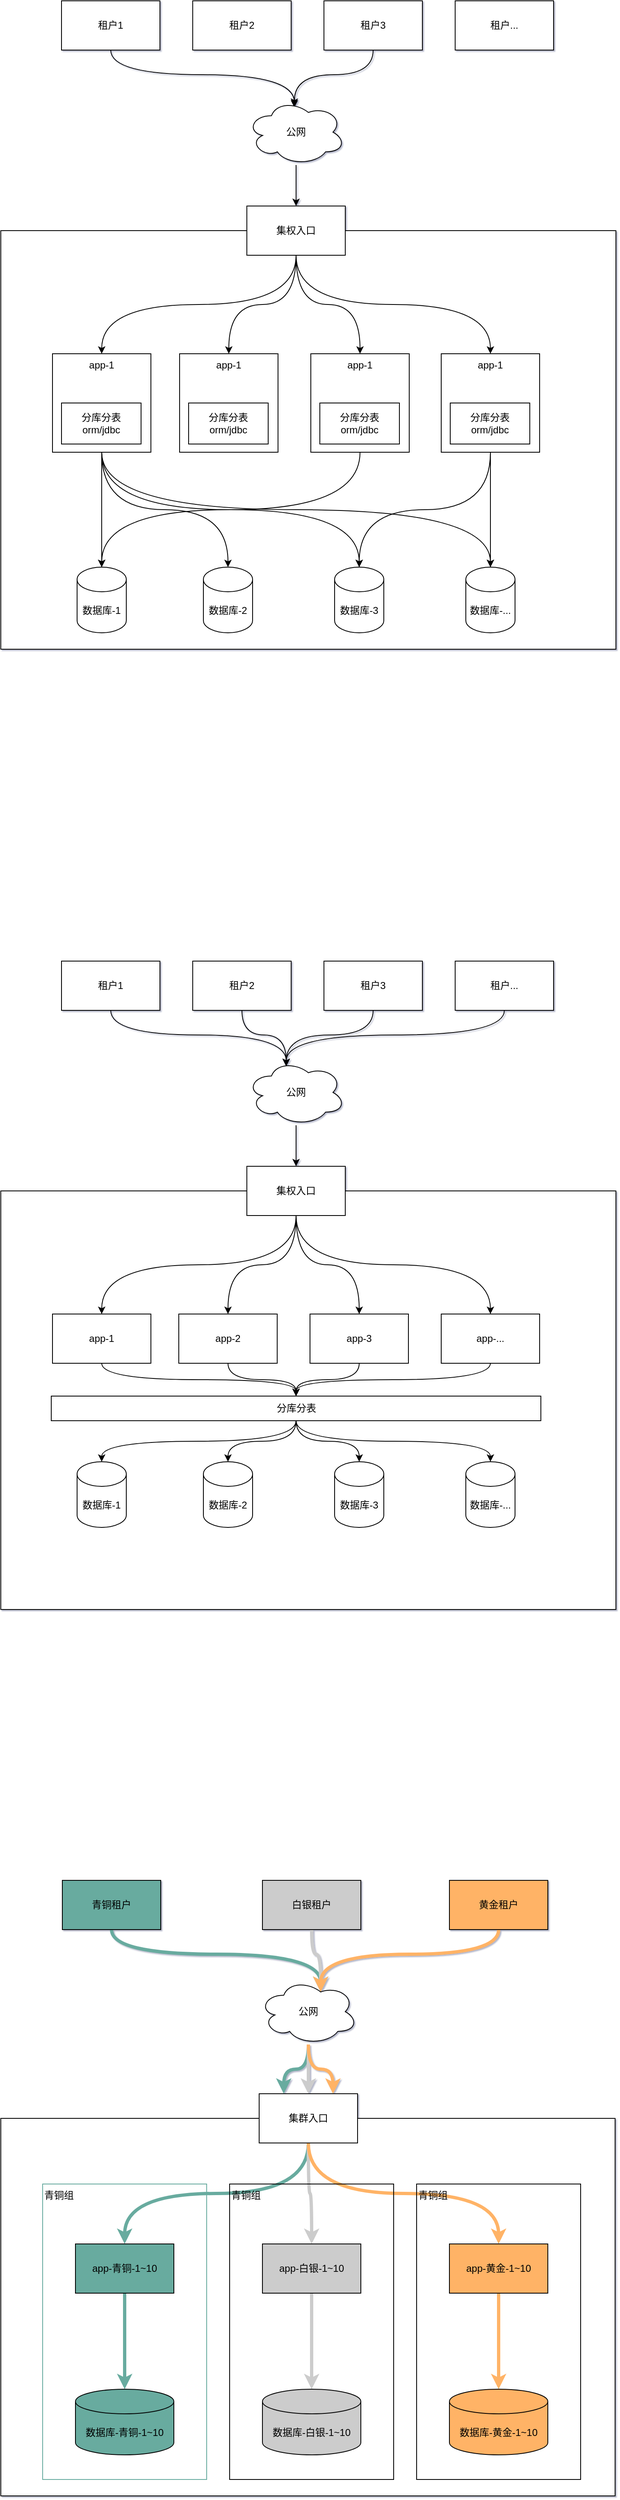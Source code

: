 <mxfile version="17.5.0" type="github">
  <diagram id="xMcO6NegRns5GpdnaejM" name="第 1 页">
    <mxGraphModel dx="1426" dy="794" grid="0" gridSize="10" guides="1" tooltips="1" connect="1" arrows="1" fold="1" page="1" pageScale="1" pageWidth="827" pageHeight="1169" math="0" shadow="1">
      <root>
        <mxCell id="0" />
        <mxCell id="1" parent="0" />
        <mxCell id="xiwiBXfIHb9HTJqX0gxW-41" style="edgeStyle=orthogonalEdgeStyle;curved=1;rounded=0;orthogonalLoop=1;jettySize=auto;html=1;entryX=0.483;entryY=0.125;entryDx=0;entryDy=0;entryPerimeter=0;exitX=0.5;exitY=1;exitDx=0;exitDy=0;" parent="1" source="xiwiBXfIHb9HTJqX0gxW-1" target="xiwiBXfIHb9HTJqX0gxW-5" edge="1">
          <mxGeometry relative="1" as="geometry" />
        </mxCell>
        <mxCell id="xiwiBXfIHb9HTJqX0gxW-1" value="租户1" style="rounded=0;whiteSpace=wrap;html=1;" parent="1" vertex="1">
          <mxGeometry x="115" y="160" width="120" height="60" as="geometry" />
        </mxCell>
        <mxCell id="xiwiBXfIHb9HTJqX0gxW-2" value="租户2" style="rounded=0;whiteSpace=wrap;html=1;" parent="1" vertex="1">
          <mxGeometry x="275" y="160" width="120" height="60" as="geometry" />
        </mxCell>
        <mxCell id="xiwiBXfIHb9HTJqX0gxW-57" style="edgeStyle=orthogonalEdgeStyle;curved=1;rounded=0;orthogonalLoop=1;jettySize=auto;html=1;entryX=0.483;entryY=0.1;entryDx=0;entryDy=0;entryPerimeter=0;" parent="1" source="xiwiBXfIHb9HTJqX0gxW-3" target="xiwiBXfIHb9HTJqX0gxW-5" edge="1">
          <mxGeometry relative="1" as="geometry" />
        </mxCell>
        <mxCell id="xiwiBXfIHb9HTJqX0gxW-3" value="租户3" style="rounded=0;whiteSpace=wrap;html=1;" parent="1" vertex="1">
          <mxGeometry x="435" y="160" width="120" height="60" as="geometry" />
        </mxCell>
        <mxCell id="xiwiBXfIHb9HTJqX0gxW-4" value="租户..." style="rounded=0;whiteSpace=wrap;html=1;" parent="1" vertex="1">
          <mxGeometry x="595" y="160" width="120" height="60" as="geometry" />
        </mxCell>
        <mxCell id="xiwiBXfIHb9HTJqX0gxW-42" style="edgeStyle=orthogonalEdgeStyle;curved=1;rounded=0;orthogonalLoop=1;jettySize=auto;html=1;entryX=0.5;entryY=0;entryDx=0;entryDy=0;" parent="1" source="xiwiBXfIHb9HTJqX0gxW-5" target="xiwiBXfIHb9HTJqX0gxW-7" edge="1">
          <mxGeometry relative="1" as="geometry" />
        </mxCell>
        <mxCell id="xiwiBXfIHb9HTJqX0gxW-5" value="公网" style="ellipse;shape=cloud;whiteSpace=wrap;html=1;" parent="1" vertex="1">
          <mxGeometry x="341" y="280" width="120" height="80" as="geometry" />
        </mxCell>
        <mxCell id="xiwiBXfIHb9HTJqX0gxW-6" value="" style="rounded=0;whiteSpace=wrap;html=1;" parent="1" vertex="1">
          <mxGeometry x="41" y="440" width="750" height="510" as="geometry" />
        </mxCell>
        <mxCell id="xiwiBXfIHb9HTJqX0gxW-44" style="edgeStyle=orthogonalEdgeStyle;curved=1;rounded=0;orthogonalLoop=1;jettySize=auto;html=1;entryX=0.5;entryY=0;entryDx=0;entryDy=0;exitX=0.5;exitY=1;exitDx=0;exitDy=0;" parent="1" source="xiwiBXfIHb9HTJqX0gxW-7" target="xiwiBXfIHb9HTJqX0gxW-8" edge="1">
          <mxGeometry relative="1" as="geometry" />
        </mxCell>
        <mxCell id="xiwiBXfIHb9HTJqX0gxW-46" style="edgeStyle=orthogonalEdgeStyle;curved=1;rounded=0;orthogonalLoop=1;jettySize=auto;html=1;entryX=0.5;entryY=0;entryDx=0;entryDy=0;" parent="1" source="xiwiBXfIHb9HTJqX0gxW-7" target="xiwiBXfIHb9HTJqX0gxW-35" edge="1">
          <mxGeometry relative="1" as="geometry" />
        </mxCell>
        <mxCell id="xiwiBXfIHb9HTJqX0gxW-47" style="edgeStyle=orthogonalEdgeStyle;curved=1;rounded=0;orthogonalLoop=1;jettySize=auto;html=1;entryX=0.5;entryY=0;entryDx=0;entryDy=0;" parent="1" source="xiwiBXfIHb9HTJqX0gxW-7" target="xiwiBXfIHb9HTJqX0gxW-37" edge="1">
          <mxGeometry relative="1" as="geometry" />
        </mxCell>
        <mxCell id="xiwiBXfIHb9HTJqX0gxW-48" style="edgeStyle=orthogonalEdgeStyle;curved=1;rounded=0;orthogonalLoop=1;jettySize=auto;html=1;entryX=0.5;entryY=0;entryDx=0;entryDy=0;exitX=0.5;exitY=1;exitDx=0;exitDy=0;" parent="1" source="xiwiBXfIHb9HTJqX0gxW-7" target="xiwiBXfIHb9HTJqX0gxW-39" edge="1">
          <mxGeometry relative="1" as="geometry" />
        </mxCell>
        <mxCell id="xiwiBXfIHb9HTJqX0gxW-7" value="集权入口" style="rounded=0;whiteSpace=wrap;html=1;" parent="1" vertex="1">
          <mxGeometry x="341" y="410" width="120" height="60" as="geometry" />
        </mxCell>
        <mxCell id="xiwiBXfIHb9HTJqX0gxW-50" style="edgeStyle=orthogonalEdgeStyle;curved=1;rounded=0;orthogonalLoop=1;jettySize=auto;html=1;entryX=0.5;entryY=0;entryDx=0;entryDy=0;entryPerimeter=0;" parent="1" source="xiwiBXfIHb9HTJqX0gxW-8" target="xiwiBXfIHb9HTJqX0gxW-13" edge="1">
          <mxGeometry relative="1" as="geometry" />
        </mxCell>
        <mxCell id="xiwiBXfIHb9HTJqX0gxW-51" style="edgeStyle=orthogonalEdgeStyle;curved=1;rounded=0;orthogonalLoop=1;jettySize=auto;html=1;entryX=0.5;entryY=0;entryDx=0;entryDy=0;entryPerimeter=0;exitX=0.5;exitY=1;exitDx=0;exitDy=0;" parent="1" source="xiwiBXfIHb9HTJqX0gxW-8" target="xiwiBXfIHb9HTJqX0gxW-14" edge="1">
          <mxGeometry relative="1" as="geometry" />
        </mxCell>
        <mxCell id="xiwiBXfIHb9HTJqX0gxW-52" style="edgeStyle=orthogonalEdgeStyle;curved=1;rounded=0;orthogonalLoop=1;jettySize=auto;html=1;entryX=0.5;entryY=0;entryDx=0;entryDy=0;entryPerimeter=0;exitX=0.5;exitY=1;exitDx=0;exitDy=0;" parent="1" source="xiwiBXfIHb9HTJqX0gxW-8" target="xiwiBXfIHb9HTJqX0gxW-15" edge="1">
          <mxGeometry relative="1" as="geometry" />
        </mxCell>
        <mxCell id="xiwiBXfIHb9HTJqX0gxW-53" style="edgeStyle=orthogonalEdgeStyle;curved=1;rounded=0;orthogonalLoop=1;jettySize=auto;html=1;entryX=0.5;entryY=0;entryDx=0;entryDy=0;entryPerimeter=0;exitX=0.5;exitY=1;exitDx=0;exitDy=0;" parent="1" source="xiwiBXfIHb9HTJqX0gxW-8" target="xiwiBXfIHb9HTJqX0gxW-16" edge="1">
          <mxGeometry relative="1" as="geometry" />
        </mxCell>
        <mxCell id="xiwiBXfIHb9HTJqX0gxW-8" value="app-1" style="rounded=0;whiteSpace=wrap;html=1;verticalAlign=top;" parent="1" vertex="1">
          <mxGeometry x="104" y="590" width="120" height="120" as="geometry" />
        </mxCell>
        <mxCell id="xiwiBXfIHb9HTJqX0gxW-13" value="数据库-1" style="shape=cylinder3;whiteSpace=wrap;html=1;boundedLbl=1;backgroundOutline=1;size=15;" parent="1" vertex="1">
          <mxGeometry x="134" y="850" width="60" height="80" as="geometry" />
        </mxCell>
        <mxCell id="xiwiBXfIHb9HTJqX0gxW-14" value="数据库-2" style="shape=cylinder3;whiteSpace=wrap;html=1;boundedLbl=1;backgroundOutline=1;size=15;" parent="1" vertex="1">
          <mxGeometry x="288" y="850" width="60" height="80" as="geometry" />
        </mxCell>
        <mxCell id="xiwiBXfIHb9HTJqX0gxW-15" value="数据库-3" style="shape=cylinder3;whiteSpace=wrap;html=1;boundedLbl=1;backgroundOutline=1;size=15;" parent="1" vertex="1">
          <mxGeometry x="448" y="850" width="60" height="80" as="geometry" />
        </mxCell>
        <mxCell id="xiwiBXfIHb9HTJqX0gxW-16" value="数据库-..." style="shape=cylinder3;whiteSpace=wrap;html=1;boundedLbl=1;backgroundOutline=1;size=15;" parent="1" vertex="1">
          <mxGeometry x="608" y="850" width="60" height="80" as="geometry" />
        </mxCell>
        <mxCell id="xiwiBXfIHb9HTJqX0gxW-66" style="edgeStyle=orthogonalEdgeStyle;curved=1;rounded=0;orthogonalLoop=1;jettySize=auto;html=1;entryX=0.4;entryY=0.1;entryDx=0;entryDy=0;entryPerimeter=0;exitX=0.5;exitY=1;exitDx=0;exitDy=0;" parent="1" source="xiwiBXfIHb9HTJqX0gxW-18" target="xiwiBXfIHb9HTJqX0gxW-22" edge="1">
          <mxGeometry relative="1" as="geometry" />
        </mxCell>
        <mxCell id="xiwiBXfIHb9HTJqX0gxW-18" value="租户1" style="rounded=0;whiteSpace=wrap;html=1;" parent="1" vertex="1">
          <mxGeometry x="115" y="1330" width="120" height="60" as="geometry" />
        </mxCell>
        <mxCell id="xiwiBXfIHb9HTJqX0gxW-67" style="edgeStyle=orthogonalEdgeStyle;curved=1;rounded=0;orthogonalLoop=1;jettySize=auto;html=1;entryX=0.4;entryY=0.1;entryDx=0;entryDy=0;entryPerimeter=0;" parent="1" source="xiwiBXfIHb9HTJqX0gxW-19" target="xiwiBXfIHb9HTJqX0gxW-22" edge="1">
          <mxGeometry relative="1" as="geometry" />
        </mxCell>
        <mxCell id="xiwiBXfIHb9HTJqX0gxW-19" value="租户2" style="rounded=0;whiteSpace=wrap;html=1;" parent="1" vertex="1">
          <mxGeometry x="275" y="1330" width="120" height="60" as="geometry" />
        </mxCell>
        <mxCell id="xiwiBXfIHb9HTJqX0gxW-68" style="edgeStyle=orthogonalEdgeStyle;curved=1;rounded=0;orthogonalLoop=1;jettySize=auto;html=1;entryX=0.4;entryY=0.1;entryDx=0;entryDy=0;entryPerimeter=0;" parent="1" source="xiwiBXfIHb9HTJqX0gxW-20" target="xiwiBXfIHb9HTJqX0gxW-22" edge="1">
          <mxGeometry relative="1" as="geometry" />
        </mxCell>
        <mxCell id="xiwiBXfIHb9HTJqX0gxW-20" value="租户3" style="rounded=0;whiteSpace=wrap;html=1;" parent="1" vertex="1">
          <mxGeometry x="435" y="1330" width="120" height="60" as="geometry" />
        </mxCell>
        <mxCell id="xiwiBXfIHb9HTJqX0gxW-69" style="edgeStyle=orthogonalEdgeStyle;curved=1;rounded=0;orthogonalLoop=1;jettySize=auto;html=1;entryX=0.4;entryY=0.1;entryDx=0;entryDy=0;entryPerimeter=0;exitX=0.5;exitY=1;exitDx=0;exitDy=0;" parent="1" source="xiwiBXfIHb9HTJqX0gxW-21" target="xiwiBXfIHb9HTJqX0gxW-22" edge="1">
          <mxGeometry relative="1" as="geometry" />
        </mxCell>
        <mxCell id="xiwiBXfIHb9HTJqX0gxW-21" value="租户..." style="rounded=0;whiteSpace=wrap;html=1;" parent="1" vertex="1">
          <mxGeometry x="595" y="1330" width="120" height="60" as="geometry" />
        </mxCell>
        <mxCell id="xiwiBXfIHb9HTJqX0gxW-70" style="edgeStyle=orthogonalEdgeStyle;curved=1;rounded=0;orthogonalLoop=1;jettySize=auto;html=1;entryX=0.5;entryY=0;entryDx=0;entryDy=0;" parent="1" source="xiwiBXfIHb9HTJqX0gxW-22" target="xiwiBXfIHb9HTJqX0gxW-24" edge="1">
          <mxGeometry relative="1" as="geometry" />
        </mxCell>
        <mxCell id="xiwiBXfIHb9HTJqX0gxW-22" value="公网" style="ellipse;shape=cloud;whiteSpace=wrap;html=1;" parent="1" vertex="1">
          <mxGeometry x="341" y="1450" width="120" height="80" as="geometry" />
        </mxCell>
        <mxCell id="xiwiBXfIHb9HTJqX0gxW-23" value="" style="rounded=0;whiteSpace=wrap;html=1;" parent="1" vertex="1">
          <mxGeometry x="41" y="1610" width="750" height="510" as="geometry" />
        </mxCell>
        <mxCell id="xiwiBXfIHb9HTJqX0gxW-71" style="edgeStyle=orthogonalEdgeStyle;curved=1;rounded=0;orthogonalLoop=1;jettySize=auto;html=1;entryX=0.5;entryY=0;entryDx=0;entryDy=0;exitX=0.5;exitY=1;exitDx=0;exitDy=0;" parent="1" source="xiwiBXfIHb9HTJqX0gxW-24" target="xiwiBXfIHb9HTJqX0gxW-25" edge="1">
          <mxGeometry relative="1" as="geometry" />
        </mxCell>
        <mxCell id="xiwiBXfIHb9HTJqX0gxW-72" style="edgeStyle=orthogonalEdgeStyle;curved=1;rounded=0;orthogonalLoop=1;jettySize=auto;html=1;entryX=0.5;entryY=0;entryDx=0;entryDy=0;" parent="1" source="xiwiBXfIHb9HTJqX0gxW-24" target="xiwiBXfIHb9HTJqX0gxW-26" edge="1">
          <mxGeometry relative="1" as="geometry" />
        </mxCell>
        <mxCell id="xiwiBXfIHb9HTJqX0gxW-73" style="edgeStyle=orthogonalEdgeStyle;curved=1;rounded=0;orthogonalLoop=1;jettySize=auto;html=1;entryX=0.5;entryY=0;entryDx=0;entryDy=0;" parent="1" source="xiwiBXfIHb9HTJqX0gxW-24" target="xiwiBXfIHb9HTJqX0gxW-27" edge="1">
          <mxGeometry relative="1" as="geometry" />
        </mxCell>
        <mxCell id="xiwiBXfIHb9HTJqX0gxW-74" style="edgeStyle=orthogonalEdgeStyle;curved=1;rounded=0;orthogonalLoop=1;jettySize=auto;html=1;entryX=0.5;entryY=0;entryDx=0;entryDy=0;exitX=0.5;exitY=1;exitDx=0;exitDy=0;" parent="1" source="xiwiBXfIHb9HTJqX0gxW-24" target="xiwiBXfIHb9HTJqX0gxW-28" edge="1">
          <mxGeometry relative="1" as="geometry" />
        </mxCell>
        <mxCell id="xiwiBXfIHb9HTJqX0gxW-24" value="集权入口" style="rounded=0;whiteSpace=wrap;html=1;" parent="1" vertex="1">
          <mxGeometry x="341" y="1580" width="120" height="60" as="geometry" />
        </mxCell>
        <mxCell id="xiwiBXfIHb9HTJqX0gxW-58" style="edgeStyle=orthogonalEdgeStyle;curved=1;rounded=0;orthogonalLoop=1;jettySize=auto;html=1;entryX=0.5;entryY=0;entryDx=0;entryDy=0;" parent="1" source="xiwiBXfIHb9HTJqX0gxW-25" target="xiwiBXfIHb9HTJqX0gxW-33" edge="1">
          <mxGeometry relative="1" as="geometry" />
        </mxCell>
        <mxCell id="xiwiBXfIHb9HTJqX0gxW-25" value="app-1" style="rounded=0;whiteSpace=wrap;html=1;" parent="1" vertex="1">
          <mxGeometry x="104" y="1760" width="120" height="60" as="geometry" />
        </mxCell>
        <mxCell id="xiwiBXfIHb9HTJqX0gxW-59" style="edgeStyle=orthogonalEdgeStyle;curved=1;rounded=0;orthogonalLoop=1;jettySize=auto;html=1;entryX=0.5;entryY=0;entryDx=0;entryDy=0;" parent="1" source="xiwiBXfIHb9HTJqX0gxW-26" target="xiwiBXfIHb9HTJqX0gxW-33" edge="1">
          <mxGeometry relative="1" as="geometry" />
        </mxCell>
        <mxCell id="xiwiBXfIHb9HTJqX0gxW-26" value="app-2" style="rounded=0;whiteSpace=wrap;html=1;" parent="1" vertex="1">
          <mxGeometry x="258" y="1760" width="120" height="60" as="geometry" />
        </mxCell>
        <mxCell id="xiwiBXfIHb9HTJqX0gxW-60" style="edgeStyle=orthogonalEdgeStyle;curved=1;rounded=0;orthogonalLoop=1;jettySize=auto;html=1;entryX=0.5;entryY=0;entryDx=0;entryDy=0;" parent="1" source="xiwiBXfIHb9HTJqX0gxW-27" target="xiwiBXfIHb9HTJqX0gxW-33" edge="1">
          <mxGeometry relative="1" as="geometry" />
        </mxCell>
        <mxCell id="xiwiBXfIHb9HTJqX0gxW-27" value="app-3" style="rounded=0;whiteSpace=wrap;html=1;" parent="1" vertex="1">
          <mxGeometry x="418" y="1760" width="120" height="60" as="geometry" />
        </mxCell>
        <mxCell id="xiwiBXfIHb9HTJqX0gxW-61" style="edgeStyle=orthogonalEdgeStyle;curved=1;rounded=0;orthogonalLoop=1;jettySize=auto;html=1;entryX=0.5;entryY=0;entryDx=0;entryDy=0;" parent="1" source="xiwiBXfIHb9HTJqX0gxW-28" target="xiwiBXfIHb9HTJqX0gxW-33" edge="1">
          <mxGeometry relative="1" as="geometry" />
        </mxCell>
        <mxCell id="xiwiBXfIHb9HTJqX0gxW-28" value="app-..." style="rounded=0;whiteSpace=wrap;html=1;" parent="1" vertex="1">
          <mxGeometry x="578" y="1760" width="120" height="60" as="geometry" />
        </mxCell>
        <mxCell id="xiwiBXfIHb9HTJqX0gxW-29" value="数据库-1" style="shape=cylinder3;whiteSpace=wrap;html=1;boundedLbl=1;backgroundOutline=1;size=15;" parent="1" vertex="1">
          <mxGeometry x="134" y="1940" width="60" height="80" as="geometry" />
        </mxCell>
        <mxCell id="xiwiBXfIHb9HTJqX0gxW-30" value="数据库-2" style="shape=cylinder3;whiteSpace=wrap;html=1;boundedLbl=1;backgroundOutline=1;size=15;" parent="1" vertex="1">
          <mxGeometry x="288" y="1940" width="60" height="80" as="geometry" />
        </mxCell>
        <mxCell id="xiwiBXfIHb9HTJqX0gxW-31" value="数据库-3" style="shape=cylinder3;whiteSpace=wrap;html=1;boundedLbl=1;backgroundOutline=1;size=15;" parent="1" vertex="1">
          <mxGeometry x="448" y="1940" width="60" height="80" as="geometry" />
        </mxCell>
        <mxCell id="xiwiBXfIHb9HTJqX0gxW-32" value="数据库-..." style="shape=cylinder3;whiteSpace=wrap;html=1;boundedLbl=1;backgroundOutline=1;size=15;" parent="1" vertex="1">
          <mxGeometry x="608" y="1940" width="60" height="80" as="geometry" />
        </mxCell>
        <mxCell id="xiwiBXfIHb9HTJqX0gxW-62" style="edgeStyle=orthogonalEdgeStyle;curved=1;rounded=0;orthogonalLoop=1;jettySize=auto;html=1;entryX=0.5;entryY=0;entryDx=0;entryDy=0;entryPerimeter=0;" parent="1" source="xiwiBXfIHb9HTJqX0gxW-33" target="xiwiBXfIHb9HTJqX0gxW-29" edge="1">
          <mxGeometry relative="1" as="geometry" />
        </mxCell>
        <mxCell id="xiwiBXfIHb9HTJqX0gxW-63" style="edgeStyle=orthogonalEdgeStyle;curved=1;rounded=0;orthogonalLoop=1;jettySize=auto;html=1;entryX=0.5;entryY=0;entryDx=0;entryDy=0;entryPerimeter=0;" parent="1" source="xiwiBXfIHb9HTJqX0gxW-33" target="xiwiBXfIHb9HTJqX0gxW-30" edge="1">
          <mxGeometry relative="1" as="geometry" />
        </mxCell>
        <mxCell id="xiwiBXfIHb9HTJqX0gxW-64" style="edgeStyle=orthogonalEdgeStyle;curved=1;rounded=0;orthogonalLoop=1;jettySize=auto;html=1;entryX=0.5;entryY=0;entryDx=0;entryDy=0;entryPerimeter=0;" parent="1" source="xiwiBXfIHb9HTJqX0gxW-33" target="xiwiBXfIHb9HTJqX0gxW-31" edge="1">
          <mxGeometry relative="1" as="geometry" />
        </mxCell>
        <mxCell id="xiwiBXfIHb9HTJqX0gxW-65" style="edgeStyle=orthogonalEdgeStyle;curved=1;rounded=0;orthogonalLoop=1;jettySize=auto;html=1;entryX=0.5;entryY=0;entryDx=0;entryDy=0;entryPerimeter=0;" parent="1" source="xiwiBXfIHb9HTJqX0gxW-33" target="xiwiBXfIHb9HTJqX0gxW-32" edge="1">
          <mxGeometry relative="1" as="geometry" />
        </mxCell>
        <mxCell id="xiwiBXfIHb9HTJqX0gxW-33" value="分库分表" style="rounded=0;whiteSpace=wrap;html=1;" parent="1" vertex="1">
          <mxGeometry x="102.5" y="1860" width="597" height="30" as="geometry" />
        </mxCell>
        <mxCell id="xiwiBXfIHb9HTJqX0gxW-34" value="分库分表&lt;br&gt;orm/jdbc" style="rounded=0;whiteSpace=wrap;html=1;" parent="1" vertex="1">
          <mxGeometry x="115" y="650" width="97" height="50" as="geometry" />
        </mxCell>
        <mxCell id="xiwiBXfIHb9HTJqX0gxW-35" value="app-1" style="rounded=0;whiteSpace=wrap;html=1;verticalAlign=top;" parent="1" vertex="1">
          <mxGeometry x="259" y="590" width="120" height="120" as="geometry" />
        </mxCell>
        <mxCell id="xiwiBXfIHb9HTJqX0gxW-36" value="分库分表&lt;br&gt;orm/jdbc" style="rounded=0;whiteSpace=wrap;html=1;" parent="1" vertex="1">
          <mxGeometry x="270" y="650" width="97" height="50" as="geometry" />
        </mxCell>
        <mxCell id="xiwiBXfIHb9HTJqX0gxW-54" style="edgeStyle=orthogonalEdgeStyle;curved=1;rounded=0;orthogonalLoop=1;jettySize=auto;html=1;entryX=0.5;entryY=0;entryDx=0;entryDy=0;entryPerimeter=0;exitX=0.5;exitY=1;exitDx=0;exitDy=0;" parent="1" source="xiwiBXfIHb9HTJqX0gxW-37" target="xiwiBXfIHb9HTJqX0gxW-13" edge="1">
          <mxGeometry relative="1" as="geometry" />
        </mxCell>
        <mxCell id="xiwiBXfIHb9HTJqX0gxW-37" value="app-1" style="rounded=0;whiteSpace=wrap;html=1;verticalAlign=top;" parent="1" vertex="1">
          <mxGeometry x="419" y="590" width="120" height="120" as="geometry" />
        </mxCell>
        <mxCell id="xiwiBXfIHb9HTJqX0gxW-38" value="分库分表&lt;br&gt;orm/jdbc" style="rounded=0;whiteSpace=wrap;html=1;" parent="1" vertex="1">
          <mxGeometry x="430" y="650" width="97" height="50" as="geometry" />
        </mxCell>
        <mxCell id="xiwiBXfIHb9HTJqX0gxW-55" style="edgeStyle=orthogonalEdgeStyle;curved=1;rounded=0;orthogonalLoop=1;jettySize=auto;html=1;entryX=0.5;entryY=0;entryDx=0;entryDy=0;entryPerimeter=0;exitX=0.5;exitY=1;exitDx=0;exitDy=0;" parent="1" source="xiwiBXfIHb9HTJqX0gxW-39" target="xiwiBXfIHb9HTJqX0gxW-15" edge="1">
          <mxGeometry relative="1" as="geometry" />
        </mxCell>
        <mxCell id="xiwiBXfIHb9HTJqX0gxW-56" style="edgeStyle=orthogonalEdgeStyle;curved=1;rounded=0;orthogonalLoop=1;jettySize=auto;html=1;entryX=0.5;entryY=0;entryDx=0;entryDy=0;entryPerimeter=0;" parent="1" source="xiwiBXfIHb9HTJqX0gxW-39" target="xiwiBXfIHb9HTJqX0gxW-16" edge="1">
          <mxGeometry relative="1" as="geometry" />
        </mxCell>
        <mxCell id="xiwiBXfIHb9HTJqX0gxW-39" value="app-1" style="rounded=0;whiteSpace=wrap;html=1;verticalAlign=top;" parent="1" vertex="1">
          <mxGeometry x="578" y="590" width="120" height="120" as="geometry" />
        </mxCell>
        <mxCell id="xiwiBXfIHb9HTJqX0gxW-40" value="分库分表&lt;br&gt;orm/jdbc" style="rounded=0;whiteSpace=wrap;html=1;" parent="1" vertex="1">
          <mxGeometry x="589" y="650" width="97" height="50" as="geometry" />
        </mxCell>
        <mxCell id="xiwiBXfIHb9HTJqX0gxW-91" style="edgeStyle=orthogonalEdgeStyle;curved=1;rounded=0;orthogonalLoop=1;jettySize=auto;html=1;entryX=0.625;entryY=0.2;entryDx=0;entryDy=0;entryPerimeter=0;exitX=0.5;exitY=1;exitDx=0;exitDy=0;strokeColor=#67AB9F;strokeWidth=4;" parent="1" source="xiwiBXfIHb9HTJqX0gxW-75" target="xiwiBXfIHb9HTJqX0gxW-79" edge="1">
          <mxGeometry relative="1" as="geometry" />
        </mxCell>
        <mxCell id="xiwiBXfIHb9HTJqX0gxW-75" value="青铜租户" style="rounded=0;whiteSpace=wrap;html=1;fillColor=#67AB9F;" parent="1" vertex="1">
          <mxGeometry x="116" y="2450" width="120" height="60" as="geometry" />
        </mxCell>
        <mxCell id="xiwiBXfIHb9HTJqX0gxW-96" style="edgeStyle=orthogonalEdgeStyle;curved=1;rounded=0;orthogonalLoop=1;jettySize=auto;html=1;entryX=0.625;entryY=0.2;entryDx=0;entryDy=0;entryPerimeter=0;strokeColor=#CCCCCC;strokeWidth=4;" parent="1" source="xiwiBXfIHb9HTJqX0gxW-76" target="xiwiBXfIHb9HTJqX0gxW-79" edge="1">
          <mxGeometry relative="1" as="geometry" />
        </mxCell>
        <mxCell id="xiwiBXfIHb9HTJqX0gxW-76" value="白银租户" style="rounded=0;whiteSpace=wrap;html=1;fillColor=#CCCCCC;" parent="1" vertex="1">
          <mxGeometry x="360" y="2450" width="120" height="60" as="geometry" />
        </mxCell>
        <mxCell id="xiwiBXfIHb9HTJqX0gxW-100" style="edgeStyle=orthogonalEdgeStyle;curved=1;rounded=0;orthogonalLoop=1;jettySize=auto;html=1;entryX=0.625;entryY=0.2;entryDx=0;entryDy=0;entryPerimeter=0;strokeColor=#FFB366;exitX=0.5;exitY=1;exitDx=0;exitDy=0;strokeWidth=4;" parent="1" source="xiwiBXfIHb9HTJqX0gxW-77" target="xiwiBXfIHb9HTJqX0gxW-79" edge="1">
          <mxGeometry relative="1" as="geometry" />
        </mxCell>
        <mxCell id="xiwiBXfIHb9HTJqX0gxW-77" value="黄金租户" style="rounded=0;whiteSpace=wrap;html=1;fillColor=#FFB366;" parent="1" vertex="1">
          <mxGeometry x="588" y="2450" width="120" height="60" as="geometry" />
        </mxCell>
        <mxCell id="xiwiBXfIHb9HTJqX0gxW-92" style="edgeStyle=orthogonalEdgeStyle;curved=1;rounded=0;orthogonalLoop=1;jettySize=auto;html=1;entryX=0.25;entryY=0;entryDx=0;entryDy=0;strokeColor=#67AB9F;strokeWidth=4;" parent="1" source="xiwiBXfIHb9HTJqX0gxW-79" target="xiwiBXfIHb9HTJqX0gxW-81" edge="1">
          <mxGeometry relative="1" as="geometry" />
        </mxCell>
        <mxCell id="xiwiBXfIHb9HTJqX0gxW-97" style="edgeStyle=orthogonalEdgeStyle;curved=1;rounded=0;orthogonalLoop=1;jettySize=auto;html=1;entryX=0.5;entryY=0;entryDx=0;entryDy=0;strokeColor=#CCCCCC;strokeWidth=4;" parent="1" source="xiwiBXfIHb9HTJqX0gxW-79" target="xiwiBXfIHb9HTJqX0gxW-81" edge="1">
          <mxGeometry relative="1" as="geometry" />
        </mxCell>
        <mxCell id="xiwiBXfIHb9HTJqX0gxW-101" style="edgeStyle=orthogonalEdgeStyle;curved=1;rounded=0;orthogonalLoop=1;jettySize=auto;html=1;entryX=0.75;entryY=0;entryDx=0;entryDy=0;strokeColor=#FFB366;strokeWidth=4;" parent="1" source="xiwiBXfIHb9HTJqX0gxW-79" target="xiwiBXfIHb9HTJqX0gxW-81" edge="1">
          <mxGeometry relative="1" as="geometry" />
        </mxCell>
        <mxCell id="xiwiBXfIHb9HTJqX0gxW-79" value="公网" style="ellipse;shape=cloud;whiteSpace=wrap;html=1;" parent="1" vertex="1">
          <mxGeometry x="356" y="2570" width="120" height="80" as="geometry" />
        </mxCell>
        <mxCell id="xiwiBXfIHb9HTJqX0gxW-80" value="" style="rounded=0;whiteSpace=wrap;html=1;" parent="1" vertex="1">
          <mxGeometry x="41" y="2740" width="749" height="460" as="geometry" />
        </mxCell>
        <mxCell id="xiwiBXfIHb9HTJqX0gxW-94" style="edgeStyle=orthogonalEdgeStyle;curved=1;rounded=0;orthogonalLoop=1;jettySize=auto;html=1;entryX=0.5;entryY=0;entryDx=0;entryDy=0;strokeColor=#67AB9F;exitX=0.5;exitY=1;exitDx=0;exitDy=0;strokeWidth=4;" parent="1" source="xiwiBXfIHb9HTJqX0gxW-81" target="xiwiBXfIHb9HTJqX0gxW-83" edge="1">
          <mxGeometry relative="1" as="geometry" />
        </mxCell>
        <mxCell id="xiwiBXfIHb9HTJqX0gxW-98" style="edgeStyle=orthogonalEdgeStyle;curved=1;rounded=0;orthogonalLoop=1;jettySize=auto;html=1;entryX=0.5;entryY=0;entryDx=0;entryDy=0;strokeColor=#CCCCCC;strokeWidth=4;" parent="1" source="xiwiBXfIHb9HTJqX0gxW-81" target="xiwiBXfIHb9HTJqX0gxW-86" edge="1">
          <mxGeometry relative="1" as="geometry" />
        </mxCell>
        <mxCell id="xiwiBXfIHb9HTJqX0gxW-102" style="edgeStyle=orthogonalEdgeStyle;curved=1;rounded=0;orthogonalLoop=1;jettySize=auto;html=1;entryX=0.5;entryY=0;entryDx=0;entryDy=0;strokeColor=#FFB366;exitX=0.5;exitY=1;exitDx=0;exitDy=0;strokeWidth=4;" parent="1" source="xiwiBXfIHb9HTJqX0gxW-81" target="xiwiBXfIHb9HTJqX0gxW-89" edge="1">
          <mxGeometry relative="1" as="geometry" />
        </mxCell>
        <mxCell id="xiwiBXfIHb9HTJqX0gxW-81" value="集群入口" style="rounded=0;whiteSpace=wrap;html=1;" parent="1" vertex="1">
          <mxGeometry x="356" y="2710" width="120" height="60" as="geometry" />
        </mxCell>
        <mxCell id="xiwiBXfIHb9HTJqX0gxW-82" value="青铜组" style="rounded=0;whiteSpace=wrap;html=1;verticalAlign=top;align=left;strokeColor=#67AB9F;fillColor=none;" parent="1" vertex="1">
          <mxGeometry x="92" y="2820" width="200" height="360" as="geometry" />
        </mxCell>
        <mxCell id="xiwiBXfIHb9HTJqX0gxW-95" style="edgeStyle=orthogonalEdgeStyle;curved=1;rounded=0;orthogonalLoop=1;jettySize=auto;html=1;entryX=0.5;entryY=0;entryDx=0;entryDy=0;entryPerimeter=0;strokeColor=#67AB9F;strokeWidth=4;" parent="1" source="xiwiBXfIHb9HTJqX0gxW-83" target="xiwiBXfIHb9HTJqX0gxW-84" edge="1">
          <mxGeometry relative="1" as="geometry" />
        </mxCell>
        <mxCell id="xiwiBXfIHb9HTJqX0gxW-83" value="app-青铜-1~10" style="rounded=0;whiteSpace=wrap;html=1;fillColor=#67AB9F;" parent="1" vertex="1">
          <mxGeometry x="132" y="2893" width="120" height="60" as="geometry" />
        </mxCell>
        <mxCell id="xiwiBXfIHb9HTJqX0gxW-84" value="数据库-青铜-1~10" style="shape=cylinder3;whiteSpace=wrap;html=1;boundedLbl=1;backgroundOutline=1;size=15;fillColor=#67AB9F;" parent="1" vertex="1">
          <mxGeometry x="132" y="3070" width="120" height="80" as="geometry" />
        </mxCell>
        <mxCell id="xiwiBXfIHb9HTJqX0gxW-85" value="青铜组" style="rounded=0;whiteSpace=wrap;html=1;verticalAlign=top;align=left;fillColor=none;" parent="1" vertex="1">
          <mxGeometry x="320" y="2820" width="200" height="360" as="geometry" />
        </mxCell>
        <mxCell id="xiwiBXfIHb9HTJqX0gxW-99" style="edgeStyle=orthogonalEdgeStyle;curved=1;rounded=0;orthogonalLoop=1;jettySize=auto;html=1;entryX=0.5;entryY=0;entryDx=0;entryDy=0;entryPerimeter=0;strokeColor=#CCCCCC;strokeWidth=4;" parent="1" source="xiwiBXfIHb9HTJqX0gxW-86" target="xiwiBXfIHb9HTJqX0gxW-87" edge="1">
          <mxGeometry relative="1" as="geometry" />
        </mxCell>
        <mxCell id="xiwiBXfIHb9HTJqX0gxW-86" value="app-白银-1~10" style="rounded=0;whiteSpace=wrap;html=1;fillColor=#CCCCCC;" parent="1" vertex="1">
          <mxGeometry x="360" y="2893" width="120" height="60" as="geometry" />
        </mxCell>
        <mxCell id="xiwiBXfIHb9HTJqX0gxW-87" value="数据库-白银-1~10" style="shape=cylinder3;whiteSpace=wrap;html=1;boundedLbl=1;backgroundOutline=1;size=15;fillColor=#CCCCCC;" parent="1" vertex="1">
          <mxGeometry x="360" y="3070" width="120" height="80" as="geometry" />
        </mxCell>
        <mxCell id="xiwiBXfIHb9HTJqX0gxW-88" value="青铜组" style="rounded=0;whiteSpace=wrap;html=1;verticalAlign=top;align=left;fillColor=none;" parent="1" vertex="1">
          <mxGeometry x="548" y="2820" width="200" height="360" as="geometry" />
        </mxCell>
        <mxCell id="xiwiBXfIHb9HTJqX0gxW-103" style="edgeStyle=orthogonalEdgeStyle;curved=1;rounded=0;orthogonalLoop=1;jettySize=auto;html=1;strokeColor=#FFB366;strokeWidth=4;" parent="1" source="xiwiBXfIHb9HTJqX0gxW-89" target="xiwiBXfIHb9HTJqX0gxW-90" edge="1">
          <mxGeometry relative="1" as="geometry" />
        </mxCell>
        <mxCell id="xiwiBXfIHb9HTJqX0gxW-89" value="app-黄金-1~10" style="rounded=0;whiteSpace=wrap;html=1;fillColor=#FFB366;" parent="1" vertex="1">
          <mxGeometry x="588" y="2893" width="120" height="60" as="geometry" />
        </mxCell>
        <mxCell id="xiwiBXfIHb9HTJqX0gxW-90" value="数据库-黄金-1~10" style="shape=cylinder3;whiteSpace=wrap;html=1;boundedLbl=1;backgroundOutline=1;size=15;fillColor=#FFB366;" parent="1" vertex="1">
          <mxGeometry x="588" y="3070" width="120" height="80" as="geometry" />
        </mxCell>
      </root>
    </mxGraphModel>
  </diagram>
</mxfile>
